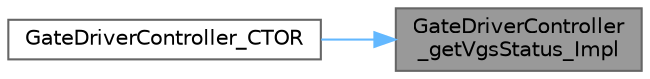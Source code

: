 digraph "GateDriverController_getVgsStatus_Impl"
{
 // LATEX_PDF_SIZE
  bgcolor="transparent";
  edge [fontname=Helvetica,fontsize=10,labelfontname=Helvetica,labelfontsize=10];
  node [fontname=Helvetica,fontsize=10,shape=box,height=0.2,width=0.4];
  rankdir="RL";
  Node1 [id="Node000001",label="GateDriverController\l_getVgsStatus_Impl",height=0.2,width=0.4,color="gray40", fillcolor="grey60", style="filled", fontcolor="black",tooltip="Gets the current Vgs Status value."];
  Node1 -> Node2 [id="edge1_Node000001_Node000002",dir="back",color="steelblue1",style="solid",tooltip=" "];
  Node2 [id="Node000002",label="GateDriverController_CTOR",height=0.2,width=0.4,color="grey40", fillcolor="white", style="filled",URL="$_gate_driver_controller_8c.html#a5dbd532eee9a70e2ef5cb06f11edb3c0",tooltip="Constructor for the Gate Driver Controller."];
}
